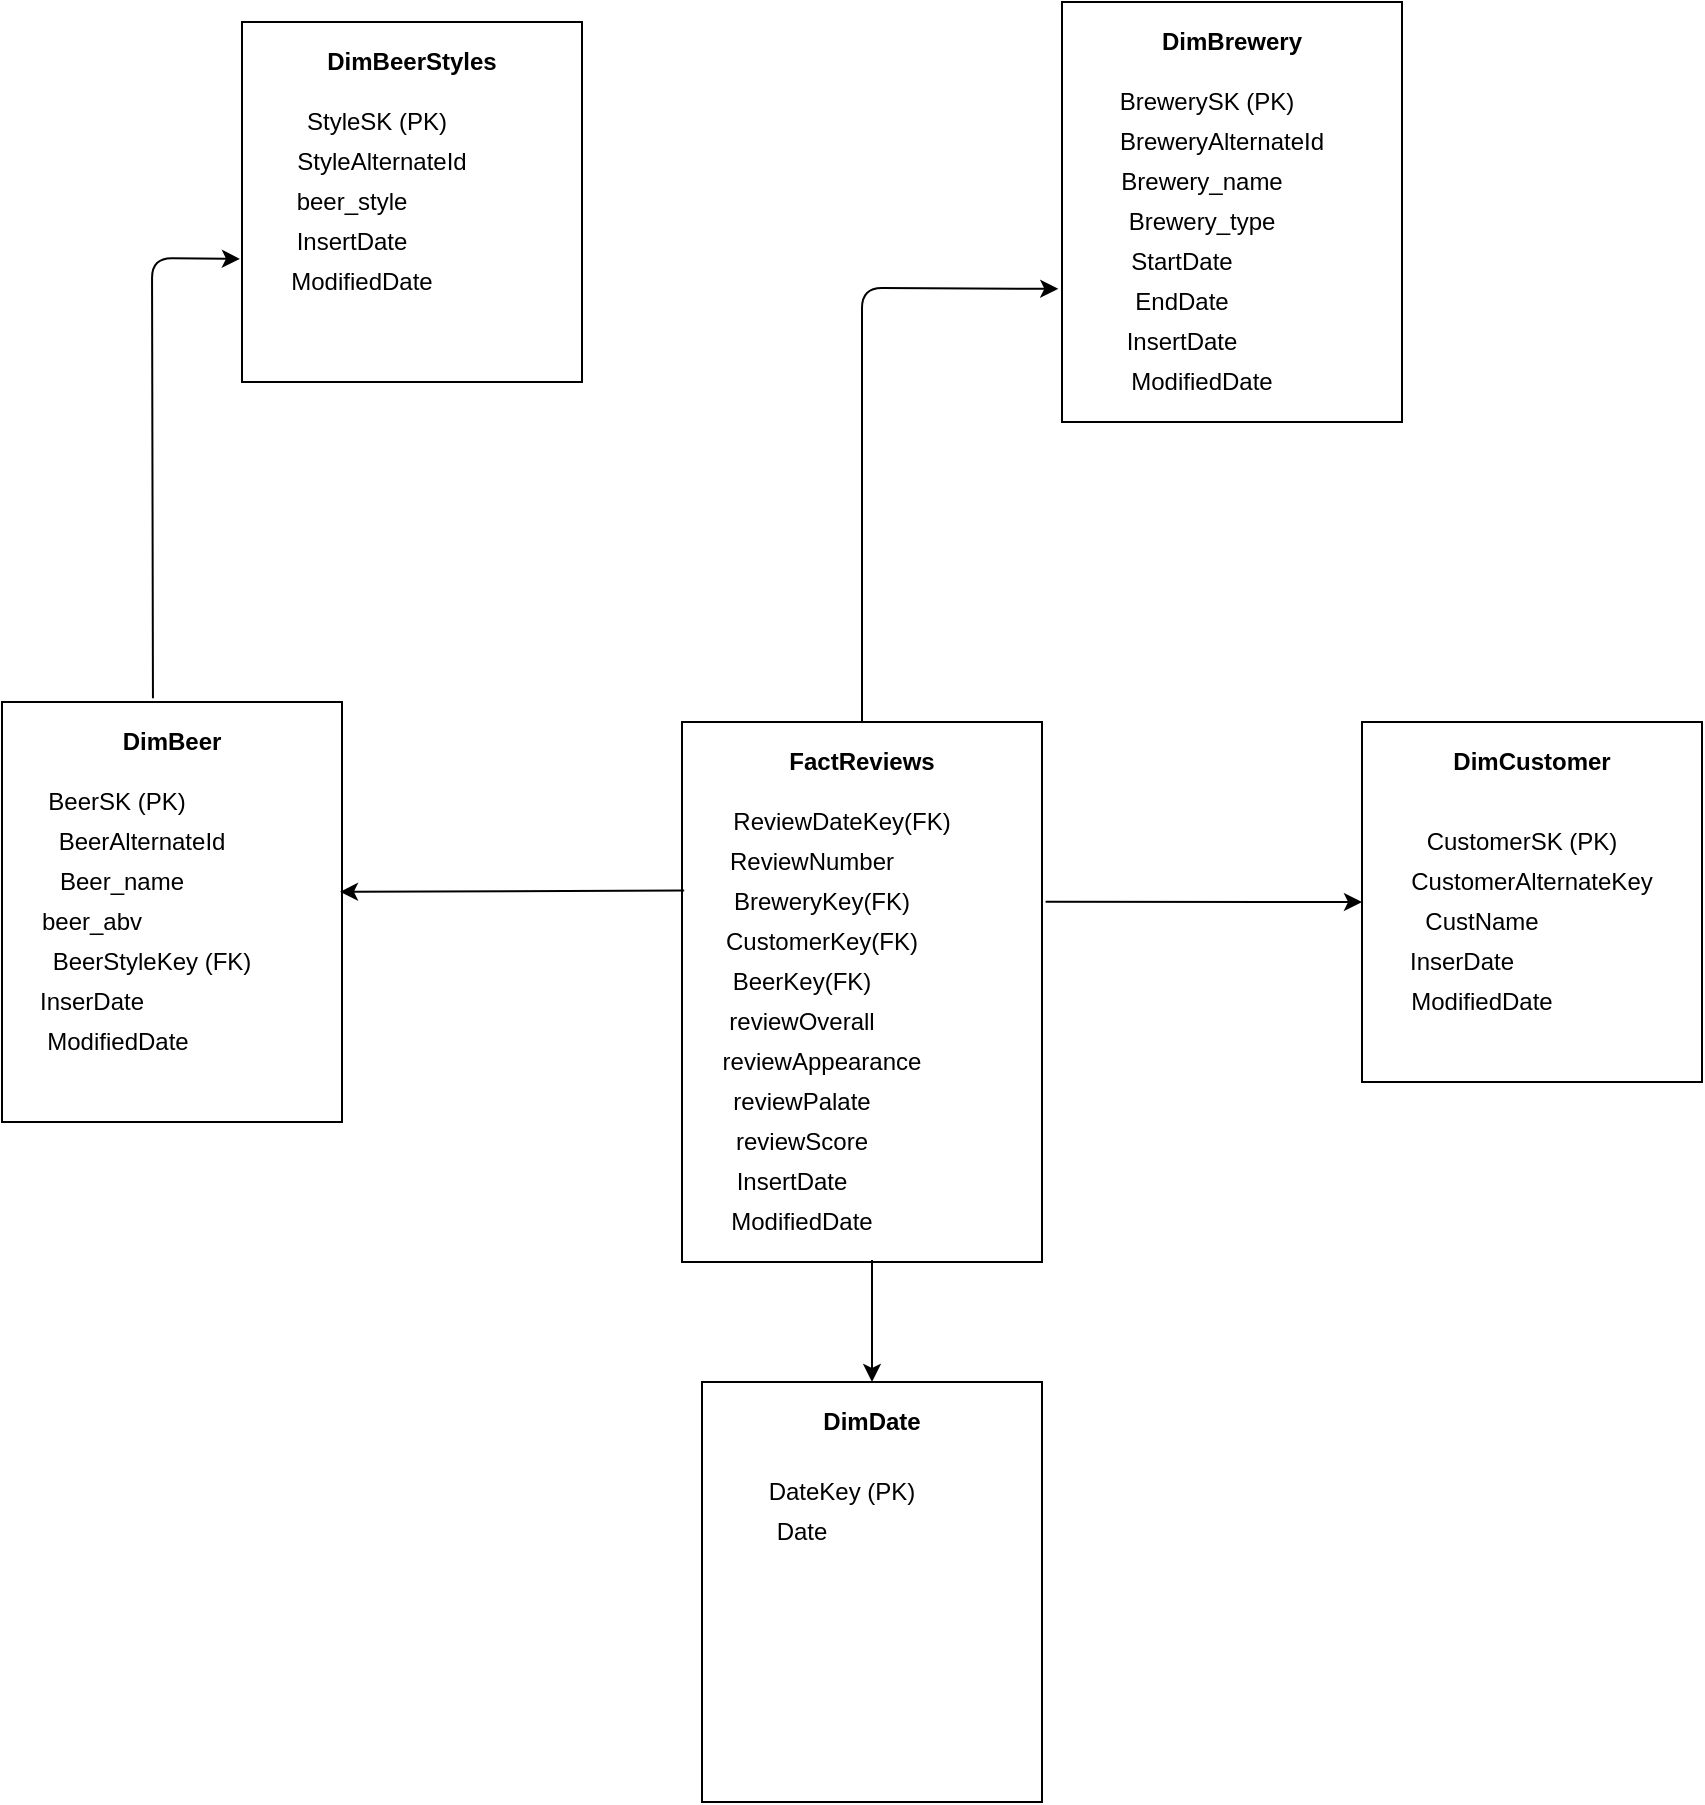 <mxfile version="14.6.12" type="device"><diagram id="ITlWfc0S_OGj2OzuO21e" name="Page-1"><mxGraphModel dx="2105" dy="1793" grid="1" gridSize="10" guides="1" tooltips="1" connect="1" arrows="1" fold="1" page="1" pageScale="1" pageWidth="827" pageHeight="1169" math="0" shadow="0"><root><mxCell id="0"/><mxCell id="1" parent="0"/><mxCell id="k9ETbOwXPmeesPo9-dte-2" value="" style="rounded=0;whiteSpace=wrap;html=1;" parent="1" vertex="1"><mxGeometry x="250" y="190" width="180" height="270" as="geometry"/></mxCell><mxCell id="k9ETbOwXPmeesPo9-dte-4" value="" style="rounded=0;whiteSpace=wrap;html=1;" parent="1" vertex="1"><mxGeometry x="260" y="520" width="170" height="210" as="geometry"/></mxCell><mxCell id="k9ETbOwXPmeesPo9-dte-5" value="" style="rounded=0;whiteSpace=wrap;html=1;" parent="1" vertex="1"><mxGeometry x="-90" y="180" width="170" height="210" as="geometry"/></mxCell><mxCell id="k9ETbOwXPmeesPo9-dte-6" value="" style="rounded=0;whiteSpace=wrap;html=1;" parent="1" vertex="1"><mxGeometry x="440" y="-170" width="170" height="210" as="geometry"/></mxCell><mxCell id="k9ETbOwXPmeesPo9-dte-7" value="" style="rounded=0;whiteSpace=wrap;html=1;" parent="1" vertex="1"><mxGeometry x="590" y="190" width="170" height="180" as="geometry"/></mxCell><mxCell id="k9ETbOwXPmeesPo9-dte-8" value="" style="rounded=0;whiteSpace=wrap;html=1;" parent="1" vertex="1"><mxGeometry x="30" y="-160" width="170" height="180" as="geometry"/></mxCell><mxCell id="k9ETbOwXPmeesPo9-dte-9" value="&lt;b&gt;FactReviews&lt;/b&gt;" style="text;html=1;strokeColor=none;fillColor=none;align=center;verticalAlign=middle;whiteSpace=wrap;rounded=0;" parent="1" vertex="1"><mxGeometry x="320" y="200" width="40" height="20" as="geometry"/></mxCell><mxCell id="k9ETbOwXPmeesPo9-dte-10" value="&lt;b&gt;DimBeer&lt;/b&gt;" style="text;html=1;strokeColor=none;fillColor=none;align=center;verticalAlign=middle;whiteSpace=wrap;rounded=0;" parent="1" vertex="1"><mxGeometry x="-25" y="190" width="40" height="20" as="geometry"/></mxCell><mxCell id="k9ETbOwXPmeesPo9-dte-11" value="&lt;b&gt;DimBeerStyles&lt;/b&gt;" style="text;html=1;strokeColor=none;fillColor=none;align=center;verticalAlign=middle;whiteSpace=wrap;rounded=0;" parent="1" vertex="1"><mxGeometry x="95" y="-150" width="40" height="20" as="geometry"/></mxCell><mxCell id="k9ETbOwXPmeesPo9-dte-12" value="&lt;b&gt;DimBrewery&lt;/b&gt;" style="text;html=1;strokeColor=none;fillColor=none;align=center;verticalAlign=middle;whiteSpace=wrap;rounded=0;" parent="1" vertex="1"><mxGeometry x="505" y="-160" width="40" height="20" as="geometry"/></mxCell><mxCell id="k9ETbOwXPmeesPo9-dte-13" value="&lt;b&gt;DimCustomer&lt;/b&gt;" style="text;html=1;strokeColor=none;fillColor=none;align=center;verticalAlign=middle;whiteSpace=wrap;rounded=0;" parent="1" vertex="1"><mxGeometry x="655" y="200" width="40" height="20" as="geometry"/></mxCell><mxCell id="k9ETbOwXPmeesPo9-dte-14" value="&lt;b&gt;DimDate&lt;/b&gt;" style="text;html=1;strokeColor=none;fillColor=none;align=center;verticalAlign=middle;whiteSpace=wrap;rounded=0;" parent="1" vertex="1"><mxGeometry x="325" y="530" width="40" height="20" as="geometry"/></mxCell><mxCell id="k9ETbOwXPmeesPo9-dte-15" value="" style="endArrow=classic;html=1;entryX=0.994;entryY=0.452;entryDx=0;entryDy=0;entryPerimeter=0;exitX=0.006;exitY=0.312;exitDx=0;exitDy=0;exitPerimeter=0;" parent="1" source="k9ETbOwXPmeesPo9-dte-2" target="k9ETbOwXPmeesPo9-dte-5" edge="1"><mxGeometry width="50" height="50" relative="1" as="geometry"><mxPoint x="200" y="310" as="sourcePoint"/><mxPoint x="250" y="260" as="targetPoint"/></mxGeometry></mxCell><mxCell id="k9ETbOwXPmeesPo9-dte-16" value="" style="endArrow=classic;html=1;entryX=0;entryY=0.5;entryDx=0;entryDy=0;exitX=1.01;exitY=0.333;exitDx=0;exitDy=0;exitPerimeter=0;" parent="1" source="k9ETbOwXPmeesPo9-dte-2" target="k9ETbOwXPmeesPo9-dte-7" edge="1"><mxGeometry width="50" height="50" relative="1" as="geometry"><mxPoint x="269.83" y="285.05" as="sourcePoint"/><mxPoint x="88.98" y="284.92" as="targetPoint"/></mxGeometry></mxCell><mxCell id="k9ETbOwXPmeesPo9-dte-17" value="" style="endArrow=classic;html=1;exitX=0.5;exitY=0;exitDx=0;exitDy=0;entryX=-0.011;entryY=0.683;entryDx=0;entryDy=0;entryPerimeter=0;" parent="1" source="k9ETbOwXPmeesPo9-dte-2" target="k9ETbOwXPmeesPo9-dte-6" edge="1"><mxGeometry width="50" height="50" relative="1" as="geometry"><mxPoint x="365.0" y="140.13" as="sourcePoint"/><mxPoint x="345" y="-40" as="targetPoint"/><Array as="points"><mxPoint x="340" y="-27"/></Array></mxGeometry></mxCell><mxCell id="k9ETbOwXPmeesPo9-dte-18" value="" style="endArrow=classic;html=1;exitX=0.444;exitY=-0.009;exitDx=0;exitDy=0;exitPerimeter=0;entryX=-0.006;entryY=0.658;entryDx=0;entryDy=0;entryPerimeter=0;" parent="1" source="k9ETbOwXPmeesPo9-dte-5" target="k9ETbOwXPmeesPo9-dte-8" edge="1"><mxGeometry width="50" height="50" relative="1" as="geometry"><mxPoint x="30.85" y="120.13" as="sourcePoint"/><mxPoint x="-15" y="-30" as="targetPoint"/><Array as="points"><mxPoint x="-15" y="-42"/></Array></mxGeometry></mxCell><mxCell id="k9ETbOwXPmeesPo9-dte-19" value="" style="endArrow=classic;html=1;entryX=0.5;entryY=0;entryDx=0;entryDy=0;" parent="1" target="k9ETbOwXPmeesPo9-dte-4" edge="1"><mxGeometry width="50" height="50" relative="1" as="geometry"><mxPoint x="345" y="459" as="sourcePoint"/><mxPoint x="118.98" y="314.92" as="targetPoint"/></mxGeometry></mxCell><mxCell id="9ZhkTHJnlCsRvB-SK4Gi-2" value="ReviewDateKey(FK)" style="text;html=1;strokeColor=none;fillColor=none;align=center;verticalAlign=middle;whiteSpace=wrap;rounded=0;" vertex="1" parent="1"><mxGeometry x="310" y="230" width="40" height="20" as="geometry"/></mxCell><mxCell id="9ZhkTHJnlCsRvB-SK4Gi-3" value="ReviewNumber" style="text;html=1;strokeColor=none;fillColor=none;align=center;verticalAlign=middle;whiteSpace=wrap;rounded=0;" vertex="1" parent="1"><mxGeometry x="290" y="250" width="50" height="20" as="geometry"/></mxCell><mxCell id="9ZhkTHJnlCsRvB-SK4Gi-4" value="BreweryKey(FK)" style="text;html=1;strokeColor=none;fillColor=none;align=center;verticalAlign=middle;whiteSpace=wrap;rounded=0;" vertex="1" parent="1"><mxGeometry x="300" y="270" width="40" height="20" as="geometry"/></mxCell><mxCell id="9ZhkTHJnlCsRvB-SK4Gi-5" value="CustomerKey(FK)" style="text;html=1;strokeColor=none;fillColor=none;align=center;verticalAlign=middle;whiteSpace=wrap;rounded=0;" vertex="1" parent="1"><mxGeometry x="300" y="290" width="40" height="20" as="geometry"/></mxCell><mxCell id="9ZhkTHJnlCsRvB-SK4Gi-6" value="BeerKey(FK)" style="text;html=1;strokeColor=none;fillColor=none;align=center;verticalAlign=middle;whiteSpace=wrap;rounded=0;" vertex="1" parent="1"><mxGeometry x="290" y="310" width="40" height="20" as="geometry"/></mxCell><mxCell id="9ZhkTHJnlCsRvB-SK4Gi-7" value="reviewOverall" style="text;html=1;strokeColor=none;fillColor=none;align=center;verticalAlign=middle;whiteSpace=wrap;rounded=0;" vertex="1" parent="1"><mxGeometry x="290" y="330" width="40" height="20" as="geometry"/></mxCell><mxCell id="9ZhkTHJnlCsRvB-SK4Gi-8" value="reviewAppearance" style="text;html=1;strokeColor=none;fillColor=none;align=center;verticalAlign=middle;whiteSpace=wrap;rounded=0;" vertex="1" parent="1"><mxGeometry x="300" y="350" width="40" height="20" as="geometry"/></mxCell><mxCell id="9ZhkTHJnlCsRvB-SK4Gi-9" value="reviewPalate" style="text;html=1;strokeColor=none;fillColor=none;align=center;verticalAlign=middle;whiteSpace=wrap;rounded=0;" vertex="1" parent="1"><mxGeometry x="290" y="370" width="40" height="20" as="geometry"/></mxCell><mxCell id="9ZhkTHJnlCsRvB-SK4Gi-10" value="reviewScore" style="text;html=1;strokeColor=none;fillColor=none;align=center;verticalAlign=middle;whiteSpace=wrap;rounded=0;" vertex="1" parent="1"><mxGeometry x="290" y="390" width="40" height="20" as="geometry"/></mxCell><mxCell id="9ZhkTHJnlCsRvB-SK4Gi-11" value="InsertDate" style="text;html=1;strokeColor=none;fillColor=none;align=center;verticalAlign=middle;whiteSpace=wrap;rounded=0;" vertex="1" parent="1"><mxGeometry x="285" y="410" width="40" height="20" as="geometry"/></mxCell><mxCell id="9ZhkTHJnlCsRvB-SK4Gi-12" value="ModifiedDate" style="text;html=1;strokeColor=none;fillColor=none;align=center;verticalAlign=middle;whiteSpace=wrap;rounded=0;" vertex="1" parent="1"><mxGeometry x="290" y="430" width="40" height="20" as="geometry"/></mxCell><mxCell id="9ZhkTHJnlCsRvB-SK4Gi-13" value="BeerSK (PK)" style="text;html=1;strokeColor=none;fillColor=none;align=center;verticalAlign=middle;whiteSpace=wrap;rounded=0;" vertex="1" parent="1"><mxGeometry x="-80" y="220" width="95" height="20" as="geometry"/></mxCell><mxCell id="9ZhkTHJnlCsRvB-SK4Gi-14" value="BeerAlternateId" style="text;html=1;strokeColor=none;fillColor=none;align=center;verticalAlign=middle;whiteSpace=wrap;rounded=0;" vertex="1" parent="1"><mxGeometry x="-40" y="240" width="40" height="20" as="geometry"/></mxCell><mxCell id="9ZhkTHJnlCsRvB-SK4Gi-16" value="Beer_name" style="text;html=1;strokeColor=none;fillColor=none;align=center;verticalAlign=middle;whiteSpace=wrap;rounded=0;" vertex="1" parent="1"><mxGeometry x="-50" y="260" width="40" height="20" as="geometry"/></mxCell><mxCell id="9ZhkTHJnlCsRvB-SK4Gi-17" value="beer_abv" style="text;html=1;strokeColor=none;fillColor=none;align=center;verticalAlign=middle;whiteSpace=wrap;rounded=0;" vertex="1" parent="1"><mxGeometry x="-65" y="280" width="40" height="20" as="geometry"/></mxCell><mxCell id="9ZhkTHJnlCsRvB-SK4Gi-18" value="BeerStyleKey (FK)" style="text;html=1;strokeColor=none;fillColor=none;align=center;verticalAlign=middle;whiteSpace=wrap;rounded=0;" vertex="1" parent="1"><mxGeometry x="-70" y="300" width="110" height="20" as="geometry"/></mxCell><mxCell id="9ZhkTHJnlCsRvB-SK4Gi-19" value="InserDate" style="text;html=1;strokeColor=none;fillColor=none;align=center;verticalAlign=middle;whiteSpace=wrap;rounded=0;" vertex="1" parent="1"><mxGeometry x="-65" y="320" width="40" height="20" as="geometry"/></mxCell><mxCell id="9ZhkTHJnlCsRvB-SK4Gi-20" value="ModifiedDate" style="text;html=1;strokeColor=none;fillColor=none;align=center;verticalAlign=middle;whiteSpace=wrap;rounded=0;" vertex="1" parent="1"><mxGeometry x="-52.5" y="340" width="40" height="20" as="geometry"/></mxCell><mxCell id="9ZhkTHJnlCsRvB-SK4Gi-21" value="StyleSK (PK)" style="text;html=1;strokeColor=none;fillColor=none;align=center;verticalAlign=middle;whiteSpace=wrap;rounded=0;" vertex="1" parent="1"><mxGeometry x="50" y="-120" width="95" height="20" as="geometry"/></mxCell><mxCell id="9ZhkTHJnlCsRvB-SK4Gi-22" value="StyleAlternateId" style="text;html=1;strokeColor=none;fillColor=none;align=center;verticalAlign=middle;whiteSpace=wrap;rounded=0;" vertex="1" parent="1"><mxGeometry x="80" y="-100" width="40" height="20" as="geometry"/></mxCell><mxCell id="9ZhkTHJnlCsRvB-SK4Gi-23" value="beer_style" style="text;html=1;strokeColor=none;fillColor=none;align=center;verticalAlign=middle;whiteSpace=wrap;rounded=0;" vertex="1" parent="1"><mxGeometry x="65" y="-80" width="40" height="20" as="geometry"/></mxCell><mxCell id="9ZhkTHJnlCsRvB-SK4Gi-24" value="InsertDate" style="text;html=1;strokeColor=none;fillColor=none;align=center;verticalAlign=middle;whiteSpace=wrap;rounded=0;" vertex="1" parent="1"><mxGeometry x="65" y="-60" width="40" height="20" as="geometry"/></mxCell><mxCell id="9ZhkTHJnlCsRvB-SK4Gi-25" value="ModifiedDate" style="text;html=1;strokeColor=none;fillColor=none;align=center;verticalAlign=middle;whiteSpace=wrap;rounded=0;" vertex="1" parent="1"><mxGeometry x="70" y="-40" width="40" height="20" as="geometry"/></mxCell><mxCell id="9ZhkTHJnlCsRvB-SK4Gi-27" value="BrewerySK (PK)" style="text;html=1;strokeColor=none;fillColor=none;align=center;verticalAlign=middle;whiteSpace=wrap;rounded=0;" vertex="1" parent="1"><mxGeometry x="460" y="-130" width="105" height="20" as="geometry"/></mxCell><mxCell id="9ZhkTHJnlCsRvB-SK4Gi-28" value="BreweryAlternateId" style="text;html=1;strokeColor=none;fillColor=none;align=center;verticalAlign=middle;whiteSpace=wrap;rounded=0;" vertex="1" parent="1"><mxGeometry x="500" y="-110" width="40" height="20" as="geometry"/></mxCell><mxCell id="9ZhkTHJnlCsRvB-SK4Gi-29" value="Brewery_name" style="text;html=1;strokeColor=none;fillColor=none;align=center;verticalAlign=middle;whiteSpace=wrap;rounded=0;" vertex="1" parent="1"><mxGeometry x="490" y="-90" width="40" height="20" as="geometry"/></mxCell><mxCell id="9ZhkTHJnlCsRvB-SK4Gi-30" value="Brewery_type" style="text;html=1;strokeColor=none;fillColor=none;align=center;verticalAlign=middle;whiteSpace=wrap;rounded=0;" vertex="1" parent="1"><mxGeometry x="490" y="-70" width="40" height="20" as="geometry"/></mxCell><mxCell id="9ZhkTHJnlCsRvB-SK4Gi-31" value="StartDate" style="text;html=1;strokeColor=none;fillColor=none;align=center;verticalAlign=middle;whiteSpace=wrap;rounded=0;" vertex="1" parent="1"><mxGeometry x="480" y="-50" width="40" height="20" as="geometry"/></mxCell><mxCell id="9ZhkTHJnlCsRvB-SK4Gi-32" value="EndDate" style="text;html=1;strokeColor=none;fillColor=none;align=center;verticalAlign=middle;whiteSpace=wrap;rounded=0;" vertex="1" parent="1"><mxGeometry x="480" y="-30" width="40" height="20" as="geometry"/></mxCell><mxCell id="9ZhkTHJnlCsRvB-SK4Gi-33" value="InsertDate" style="text;html=1;strokeColor=none;fillColor=none;align=center;verticalAlign=middle;whiteSpace=wrap;rounded=0;" vertex="1" parent="1"><mxGeometry x="480" y="-10" width="40" height="20" as="geometry"/></mxCell><mxCell id="9ZhkTHJnlCsRvB-SK4Gi-34" value="ModifiedDate" style="text;html=1;strokeColor=none;fillColor=none;align=center;verticalAlign=middle;whiteSpace=wrap;rounded=0;" vertex="1" parent="1"><mxGeometry x="490" y="10" width="40" height="20" as="geometry"/></mxCell><mxCell id="9ZhkTHJnlCsRvB-SK4Gi-36" value="CustomerSK (PK)" style="text;html=1;strokeColor=none;fillColor=none;align=center;verticalAlign=middle;whiteSpace=wrap;rounded=0;" vertex="1" parent="1"><mxGeometry x="620" y="240" width="100" height="20" as="geometry"/></mxCell><mxCell id="9ZhkTHJnlCsRvB-SK4Gi-37" value="CustomerAlternateKey" style="text;html=1;strokeColor=none;fillColor=none;align=center;verticalAlign=middle;whiteSpace=wrap;rounded=0;" vertex="1" parent="1"><mxGeometry x="655" y="260" width="40" height="20" as="geometry"/></mxCell><mxCell id="9ZhkTHJnlCsRvB-SK4Gi-38" value="CustName" style="text;html=1;strokeColor=none;fillColor=none;align=center;verticalAlign=middle;whiteSpace=wrap;rounded=0;" vertex="1" parent="1"><mxGeometry x="630" y="280" width="40" height="20" as="geometry"/></mxCell><mxCell id="9ZhkTHJnlCsRvB-SK4Gi-39" value="InserDate" style="text;html=1;strokeColor=none;fillColor=none;align=center;verticalAlign=middle;whiteSpace=wrap;rounded=0;" vertex="1" parent="1"><mxGeometry x="620" y="300" width="40" height="20" as="geometry"/></mxCell><mxCell id="9ZhkTHJnlCsRvB-SK4Gi-40" value="ModifiedDate" style="text;html=1;strokeColor=none;fillColor=none;align=center;verticalAlign=middle;whiteSpace=wrap;rounded=0;" vertex="1" parent="1"><mxGeometry x="630" y="320" width="40" height="20" as="geometry"/></mxCell><mxCell id="9ZhkTHJnlCsRvB-SK4Gi-41" value="DateKey (PK)" style="text;html=1;strokeColor=none;fillColor=none;align=center;verticalAlign=middle;whiteSpace=wrap;rounded=0;" vertex="1" parent="1"><mxGeometry x="285" y="565" width="90" height="20" as="geometry"/></mxCell><mxCell id="9ZhkTHJnlCsRvB-SK4Gi-42" value="Date" style="text;html=1;strokeColor=none;fillColor=none;align=center;verticalAlign=middle;whiteSpace=wrap;rounded=0;" vertex="1" parent="1"><mxGeometry x="290" y="585" width="40" height="20" as="geometry"/></mxCell></root></mxGraphModel></diagram></mxfile>
